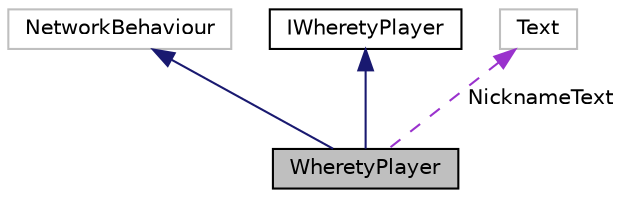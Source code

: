digraph "WheretyPlayer"
{
 // LATEX_PDF_SIZE
  edge [fontname="Helvetica",fontsize="10",labelfontname="Helvetica",labelfontsize="10"];
  node [fontname="Helvetica",fontsize="10",shape=record];
  Node3 [label="WheretyPlayer",height=0.2,width=0.4,color="black", fillcolor="grey75", style="filled", fontcolor="black",tooltip=" "];
  Node4 -> Node3 [dir="back",color="midnightblue",fontsize="10",style="solid",fontname="Helvetica"];
  Node4 [label="NetworkBehaviour",height=0.2,width=0.4,color="grey75", fillcolor="white", style="filled",tooltip=" "];
  Node5 -> Node3 [dir="back",color="midnightblue",fontsize="10",style="solid",fontname="Helvetica"];
  Node5 [label="IWheretyPlayer",height=0.2,width=0.4,color="black", fillcolor="white", style="filled",URL="$interface_i_wherety_player.html",tooltip=" "];
  Node6 -> Node3 [dir="back",color="darkorchid3",fontsize="10",style="dashed",label=" NicknameText" ,fontname="Helvetica"];
  Node6 [label="Text",height=0.2,width=0.4,color="grey75", fillcolor="white", style="filled",tooltip=" "];
}

